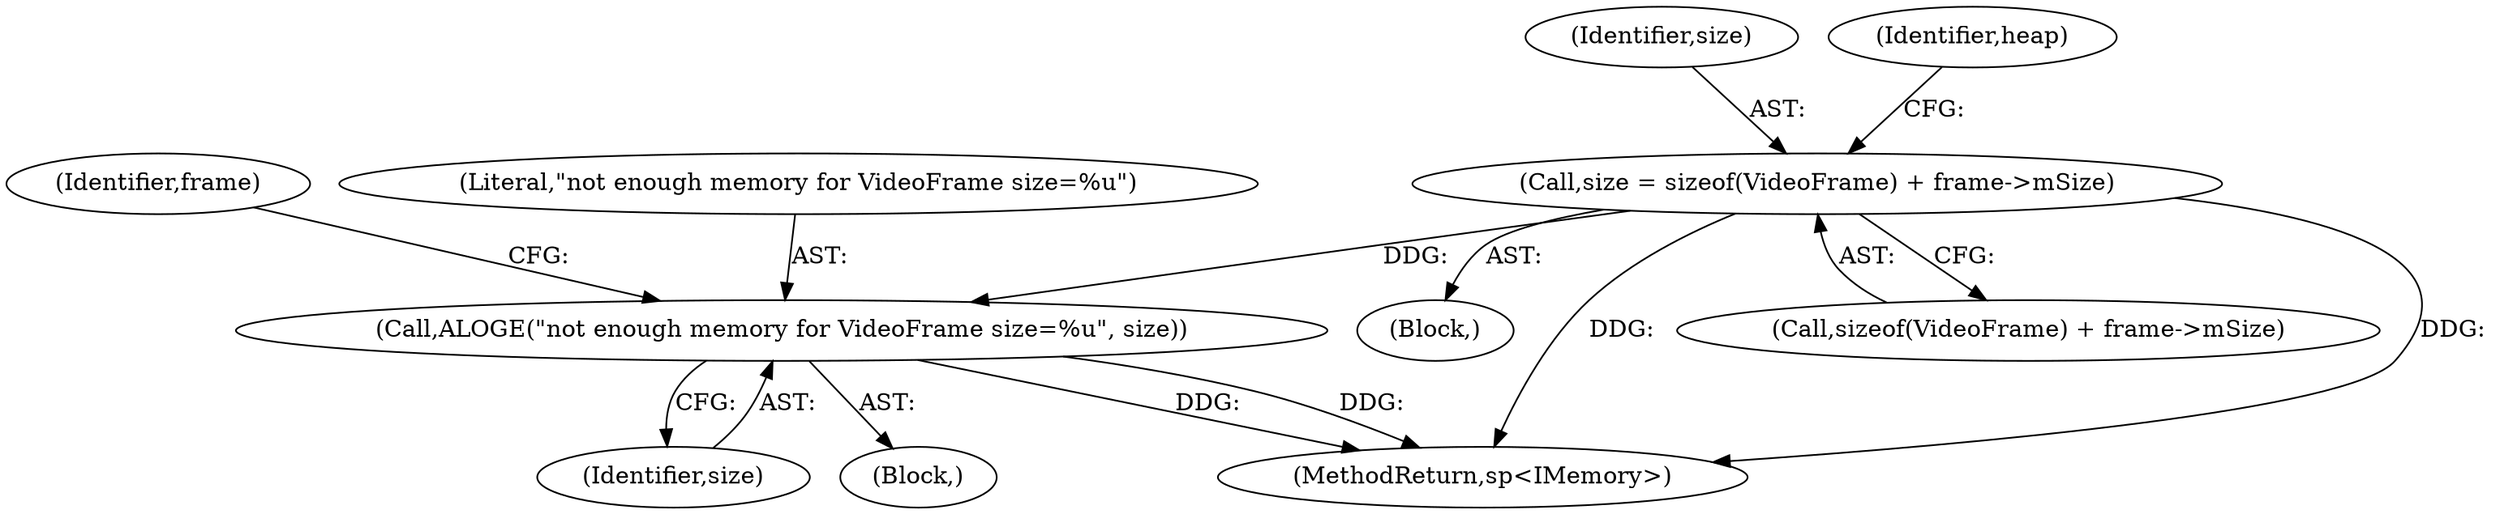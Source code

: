 digraph "0_Android_daef4327fe0c75b0a90bb8627458feec7a301e1f@API" {
"1000137" [label="(Call,size = sizeof(VideoFrame) + frame->mSize)"];
"1000170" [label="(Call,ALOGE(\"not enough memory for VideoFrame size=%u\", size))"];
"1000139" [label="(Call,sizeof(VideoFrame) + frame->mSize)"];
"1000104" [label="(Block,)"];
"1000170" [label="(Call,ALOGE(\"not enough memory for VideoFrame size=%u\", size))"];
"1000174" [label="(Identifier,frame)"];
"1000171" [label="(Literal,\"not enough memory for VideoFrame size=%u\")"];
"1000259" [label="(MethodReturn,sp<IMemory>)"];
"1000172" [label="(Identifier,size)"];
"1000138" [label="(Identifier,size)"];
"1000147" [label="(Identifier,heap)"];
"1000169" [label="(Block,)"];
"1000137" [label="(Call,size = sizeof(VideoFrame) + frame->mSize)"];
"1000137" -> "1000104"  [label="AST: "];
"1000137" -> "1000139"  [label="CFG: "];
"1000138" -> "1000137"  [label="AST: "];
"1000139" -> "1000137"  [label="AST: "];
"1000147" -> "1000137"  [label="CFG: "];
"1000137" -> "1000259"  [label="DDG: "];
"1000137" -> "1000259"  [label="DDG: "];
"1000137" -> "1000170"  [label="DDG: "];
"1000170" -> "1000169"  [label="AST: "];
"1000170" -> "1000172"  [label="CFG: "];
"1000171" -> "1000170"  [label="AST: "];
"1000172" -> "1000170"  [label="AST: "];
"1000174" -> "1000170"  [label="CFG: "];
"1000170" -> "1000259"  [label="DDG: "];
"1000170" -> "1000259"  [label="DDG: "];
}
